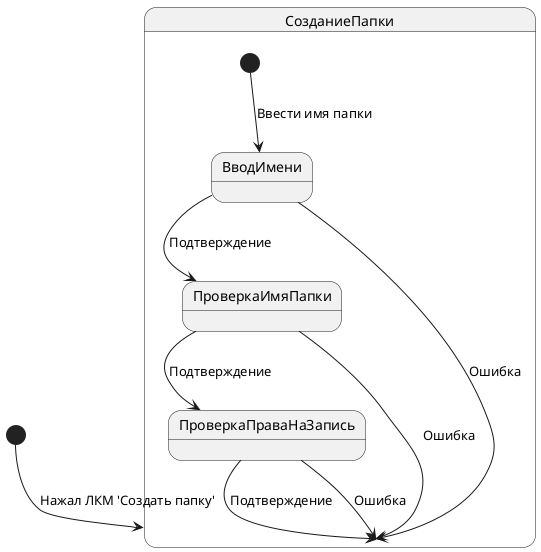 @startuml

[*] --> СозданиеПапки : Нажал ЛКМ 'Создать папку'

state СозданиеПапки {
  [*] --> ВводИмени : Ввести имя папки
  ВводИмени --> ПроверкаИмяПапки : Подтверждение
  ВводИмени --> СозданиеПапки : Ошибка
  ПроверкаИмяПапки --> ПроверкаПраваНаЗапись : Подтверждение
  ПроверкаИмяПапки --> СозданиеПапки : Ошибка
  ПроверкаПраваНаЗапись --> СозданиеПапки : Подтверждение
  ПроверкаПраваНаЗапись --> СозданиеПапки : Ошибка
}

@enduml